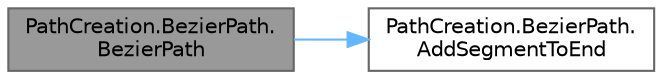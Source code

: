 digraph "PathCreation.BezierPath.BezierPath"
{
 // LATEX_PDF_SIZE
  bgcolor="transparent";
  edge [fontname=Helvetica,fontsize=10,labelfontname=Helvetica,labelfontsize=10];
  node [fontname=Helvetica,fontsize=10,shape=box,height=0.2,width=0.4];
  rankdir="LR";
  Node1 [id="Node000001",label="PathCreation.BezierPath.\lBezierPath",height=0.2,width=0.4,color="gray40", fillcolor="grey60", style="filled", fontcolor="black",tooltip="Creates a path from the supplied 3D points."];
  Node1 -> Node2 [id="edge3_Node000001_Node000002",color="steelblue1",style="solid",tooltip=" "];
  Node2 [id="Node000002",label="PathCreation.BezierPath.\lAddSegmentToEnd",height=0.2,width=0.4,color="grey40", fillcolor="white", style="filled",URL="$class_path_creation_1_1_bezier_path.html#a8c21625c18c20038f6ceb7bb0ef36bfd",tooltip="Add new anchor point to end of the path."];
}
